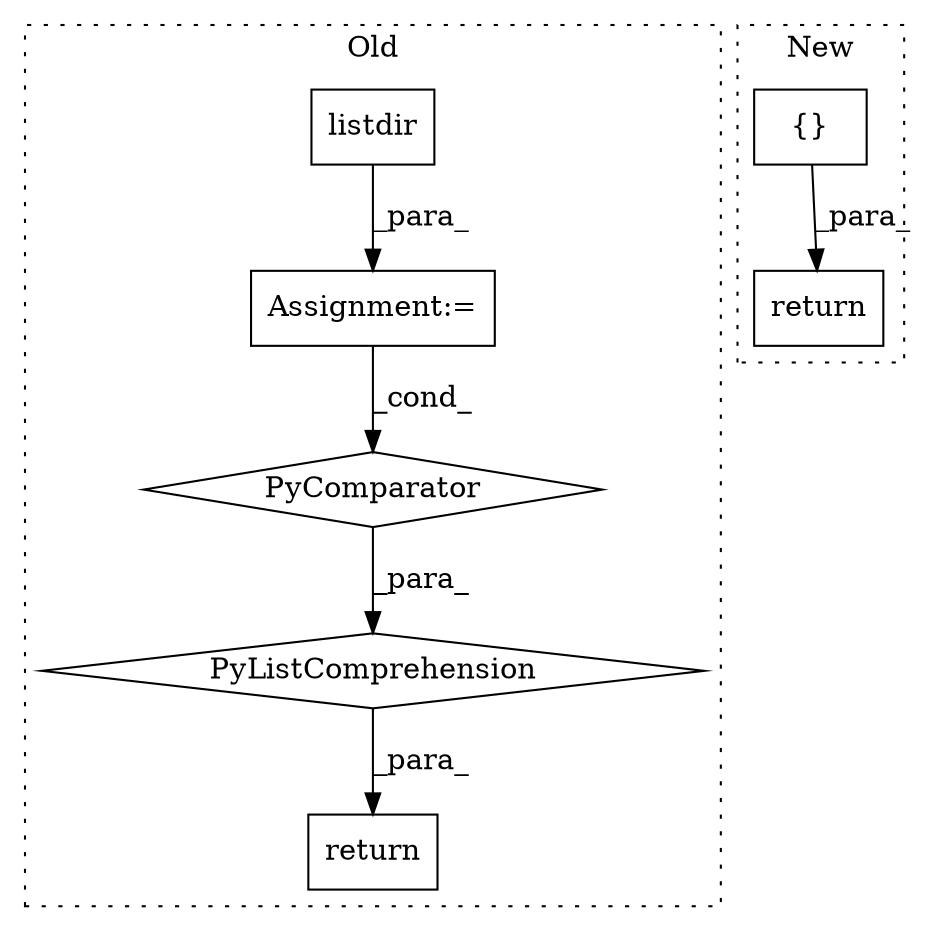 digraph G {
subgraph cluster0 {
1 [label="listdir" a="32" s="1203,1241" l="8,1" shape="box"];
3 [label="Assignment:=" a="7" s="1189" l="1" shape="box"];
4 [label="PyListComprehension" a="109" s="1266" l="127" shape="diamond"];
5 [label="PyComparator" a="113" s="1332" l="53" shape="diamond"];
7 [label="return" a="41" s="1248" l="18" shape="box"];
label = "Old";
style="dotted";
}
subgraph cluster1 {
2 [label="return" a="41" s="1993" l="7" shape="box"];
6 [label="{}" a="4" s="2009" l="2" shape="box"];
label = "New";
style="dotted";
}
1 -> 3 [label="_para_"];
3 -> 5 [label="_cond_"];
4 -> 7 [label="_para_"];
5 -> 4 [label="_para_"];
6 -> 2 [label="_para_"];
}